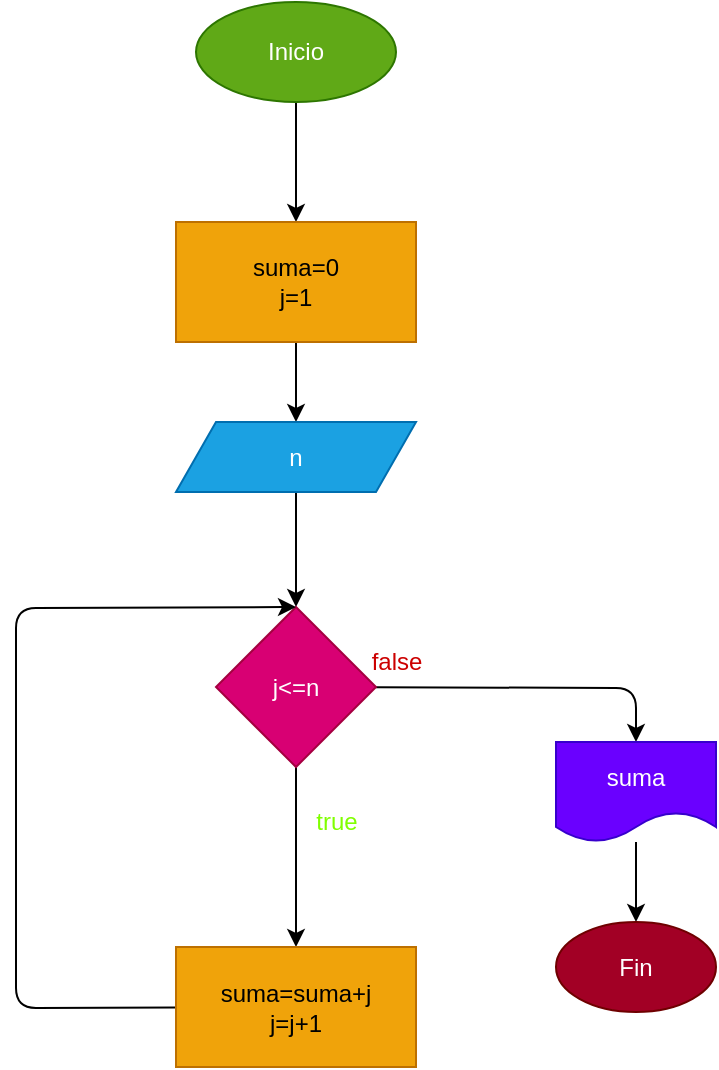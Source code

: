 <mxfile>
    <diagram id="-90jRdj0nn1dFAsTgBqC" name="Página-1">
        <mxGraphModel dx="650" dy="409" grid="1" gridSize="10" guides="1" tooltips="1" connect="1" arrows="1" fold="1" page="1" pageScale="1" pageWidth="827" pageHeight="1169" math="0" shadow="0">
            <root>
                <mxCell id="0"/>
                <mxCell id="1" parent="0"/>
                <mxCell id="4" value="" style="edgeStyle=none;html=1;" edge="1" parent="1" source="2" target="3">
                    <mxGeometry relative="1" as="geometry"/>
                </mxCell>
                <mxCell id="2" value="Inicio" style="ellipse;whiteSpace=wrap;html=1;fillColor=#60a917;fontColor=#ffffff;strokeColor=#2D7600;" vertex="1" parent="1">
                    <mxGeometry x="330" y="40" width="100" height="50" as="geometry"/>
                </mxCell>
                <mxCell id="6" value="" style="edgeStyle=none;html=1;" edge="1" parent="1" source="3" target="5">
                    <mxGeometry relative="1" as="geometry"/>
                </mxCell>
                <mxCell id="3" value="suma=0&lt;br&gt;j=1" style="whiteSpace=wrap;html=1;fillColor=#f0a30a;strokeColor=#BD7000;fontColor=#000000;" vertex="1" parent="1">
                    <mxGeometry x="320" y="150" width="120" height="60" as="geometry"/>
                </mxCell>
                <mxCell id="8" value="" style="edgeStyle=none;html=1;" edge="1" parent="1" source="5" target="7">
                    <mxGeometry relative="1" as="geometry"/>
                </mxCell>
                <mxCell id="5" value="n" style="shape=parallelogram;perimeter=parallelogramPerimeter;whiteSpace=wrap;html=1;fixedSize=1;fillColor=#1ba1e2;strokeColor=#006EAF;fontColor=#ffffff;" vertex="1" parent="1">
                    <mxGeometry x="320" y="250" width="120" height="35" as="geometry"/>
                </mxCell>
                <mxCell id="10" value="" style="edgeStyle=none;html=1;" edge="1" parent="1" source="7" target="9">
                    <mxGeometry relative="1" as="geometry"/>
                </mxCell>
                <mxCell id="13" style="edgeStyle=none;html=1;" edge="1" parent="1" source="7" target="12">
                    <mxGeometry relative="1" as="geometry">
                        <Array as="points">
                            <mxPoint x="550" y="383"/>
                        </Array>
                    </mxGeometry>
                </mxCell>
                <mxCell id="7" value="j&amp;lt;=n" style="rhombus;whiteSpace=wrap;html=1;fillColor=#d80073;strokeColor=#A50040;fontColor=#ffffff;" vertex="1" parent="1">
                    <mxGeometry x="340" y="342.5" width="80" height="80" as="geometry"/>
                </mxCell>
                <mxCell id="11" style="edgeStyle=none;html=1;entryX=0.5;entryY=0;entryDx=0;entryDy=0;" edge="1" parent="1" source="9" target="7">
                    <mxGeometry relative="1" as="geometry">
                        <Array as="points">
                            <mxPoint x="240" y="543"/>
                            <mxPoint x="240" y="343"/>
                        </Array>
                    </mxGeometry>
                </mxCell>
                <mxCell id="9" value="suma=suma+j&lt;br&gt;j=j+1" style="whiteSpace=wrap;html=1;fillColor=#f0a30a;strokeColor=#BD7000;fontColor=#000000;" vertex="1" parent="1">
                    <mxGeometry x="320" y="512.5" width="120" height="60" as="geometry"/>
                </mxCell>
                <mxCell id="15" value="" style="edgeStyle=none;html=1;" edge="1" parent="1" source="12" target="14">
                    <mxGeometry relative="1" as="geometry"/>
                </mxCell>
                <mxCell id="12" value="suma" style="shape=document;whiteSpace=wrap;html=1;boundedLbl=1;fillColor=#6a00ff;fontColor=#ffffff;strokeColor=#3700CC;" vertex="1" parent="1">
                    <mxGeometry x="510" y="410" width="80" height="50" as="geometry"/>
                </mxCell>
                <mxCell id="14" value="Fin" style="ellipse;whiteSpace=wrap;html=1;fillColor=#a20025;strokeColor=#6F0000;fontColor=#ffffff;" vertex="1" parent="1">
                    <mxGeometry x="510" y="500" width="80" height="45" as="geometry"/>
                </mxCell>
                <mxCell id="16" value="false" style="text;html=1;align=center;verticalAlign=middle;resizable=0;points=[];autosize=1;strokeColor=none;fillColor=none;fontColor=#CC0000;" vertex="1" parent="1">
                    <mxGeometry x="410" y="360" width="40" height="20" as="geometry"/>
                </mxCell>
                <mxCell id="17" value="true" style="text;html=1;align=center;verticalAlign=middle;resizable=0;points=[];autosize=1;strokeColor=none;fillColor=none;fontColor=#80FF00;" vertex="1" parent="1">
                    <mxGeometry x="380" y="440" width="40" height="20" as="geometry"/>
                </mxCell>
            </root>
        </mxGraphModel>
    </diagram>
</mxfile>